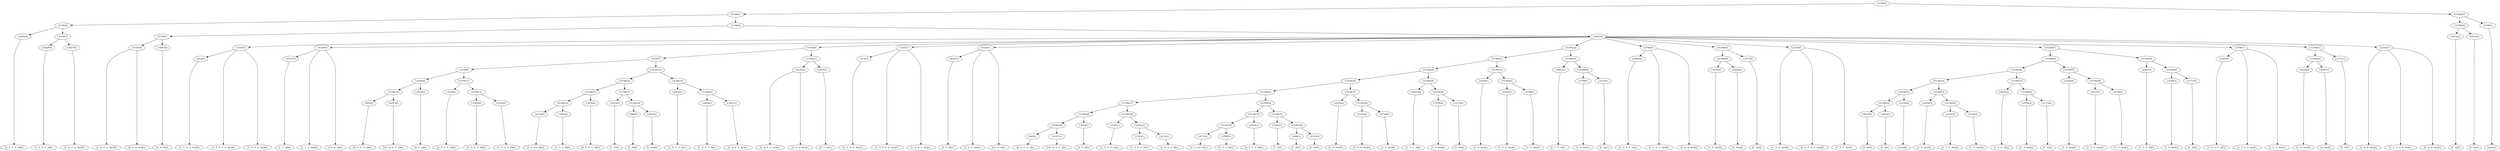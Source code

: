 digraph sample{
"L2052(0)"->"[C  E  F  G  A](0)"
"L2929(0)"->"[C  D  E  F  A](0)"
"L3927(0)"->"[C  D  F  A  Ais](0)"
"L5158(3)"->"L2929(0)"
"L5158(3)"->"L3927(0)"
"L5158(2)"->"L2052(0)"
"L5158(2)"->"L5158(3)"
"L4195(0)"->"[C  D  F  G  Ais](0)"
"L4195(0)"->"[D  F  G  Ais](0)"
"L3447(0)"->"[D  F  G](0)"
"L5158(5)"->"L4195(0)"
"L5158(5)"->"L3447(0)"
"L812(0)"->"[C  E  G  A  Ais](0)"
"L3187(0)"->"[C  D  E  F  G  Ais](0)"
"L3187(0)"->"[C  D  E  F  Ais](0)"
"L3187(0)"->"L812(0)"
"L4327(0)"->"[C  F  A](0)"
"L4329(0)"->"[C  F  A  Ais](0)"
"L4329(0)"->"L4327(0)"
"L4329(0)"->"[Cis  F  A](0)"
"L995(0)"->"[D  E  F  G  A](0)"
"L4147(0)"->"[Cis  D  E  F  A](0)"
"L5158(10)"->"L995(0)"
"L5158(10)"->"L4147(0)"
"L3018(0)"->"[D  F  A](0)"
"L5158(9)"->"L5158(10)"
"L5158(9)"->"L3018(0)"
"L4185(0)"->"[C  D  E  F  G](0)"
"L3393(0)"->"[C  D  E  G  B](0)"
"L3233(0)"->"[C  E  G  A  B](0)"
"L5158(12)"->"L3393(0)"
"L5158(12)"->"L3233(0)"
"L5158(11)"->"L4185(0)"
"L5158(11)"->"L5158(12)"
"L5158(8)"->"L5158(9)"
"L5158(8)"->"L5158(11)"
"L4179(0)"->"[F  G  Gis  B](0)"
"L3585(0)"->"[F  G  A  B](0)"
"L5158(16)"->"L4179(0)"
"L5158(16)"->"L3585(0)"
"L3934(0)"->"[D  E  F  G  B](0)"
"L5158(15)"->"L5158(16)"
"L5158(15)"->"L3934(0)"
"L3023(0)"->"[C  E](0)"
"L989(0)"->"[C  B](0)"
"L2427(0)"->"[G  Ais](0)"
"L5158(18)"->"L989(0)"
"L5158(18)"->"L2427(0)"
"L5158(17)"->"L3023(0)"
"L5158(17)"->"L5158(18)"
"L5158(14)"->"L5158(15)"
"L5158(14)"->"L5158(17)"
"L2052(1)"->"[C  E  F  G  A](1)"
"L2929(1)"->"[C  D  E  F  A](1)"
"L3927(1)"->"[C  D  F  A  Ais](1)"
"L5158(20)"->"L2929(1)"
"L5158(20)"->"L3927(1)"
"L5158(19)"->"L2052(1)"
"L5158(19)"->"L5158(20)"
"L5158(13)"->"L5158(14)"
"L5158(13)"->"L5158(19)"
"L5158(7)"->"L5158(8)"
"L5158(7)"->"L5158(13)"
"L4195(1)"->"[C  D  F  G  Ais](1)"
"L4195(1)"->"[D  F  G  Ais](1)"
"L3447(1)"->"[D  F  G](1)"
"L5158(21)"->"L4195(1)"
"L5158(21)"->"L3447(1)"
"L5158(6)"->"L5158(7)"
"L5158(6)"->"L5158(21)"
"L812(1)"->"[C  E  G  A  Ais](1)"
"L3187(1)"->"[C  D  E  F  G  Ais](1)"
"L3187(1)"->"[C  D  E  F  Ais](1)"
"L3187(1)"->"L812(1)"
"L4327(1)"->"[C  F  A](1)"
"L4329(1)"->"[C  F  A  Ais](1)"
"L4329(1)"->"L4327(1)"
"L4329(1)"->"[Cis  F  A](1)"
"L995(1)"->"[D  E  F  G  A](1)"
"L4147(1)"->"[Cis  D  E  F  A](1)"
"L5158(29)"->"L995(1)"
"L5158(29)"->"L4147(1)"
"L3018(1)"->"[D  F  A](1)"
"L5158(28)"->"L5158(29)"
"L5158(28)"->"L3018(1)"
"L4185(1)"->"[C  D  E  F  G](1)"
"L3393(1)"->"[C  D  E  G  B](1)"
"L3233(1)"->"[C  E  G  A  B](1)"
"L5158(31)"->"L3393(1)"
"L5158(31)"->"L3233(1)"
"L5158(30)"->"L4185(1)"
"L5158(30)"->"L5158(31)"
"L5158(27)"->"L5158(28)"
"L5158(27)"->"L5158(30)"
"L4179(1)"->"[F  G  Gis  B](1)"
"L3585(1)"->"[F  G  A  B](1)"
"L5158(34)"->"L4179(1)"
"L5158(34)"->"L3585(1)"
"L3934(1)"->"[D  E  F  G  B](1)"
"L5158(33)"->"L5158(34)"
"L5158(33)"->"L3934(1)"
"L3023(1)"->"[C  E](1)"
"L989(1)"->"[C  B](1)"
"L2133(0)"->"[C  D](0)"
"L5158(36)"->"L989(1)"
"L5158(36)"->"L2133(0)"
"L5158(35)"->"L3023(1)"
"L5158(35)"->"L5158(36)"
"L5158(32)"->"L5158(33)"
"L5158(32)"->"L5158(35)"
"L5158(26)"->"L5158(27)"
"L5158(26)"->"L5158(32)"
"L4254(0)"->"[C  D  Ais](0)"
"L4319(0)"->"[C  E  F  Ais](0)"
"L4738(0)"->"[C  G  Ais](0)"
"L5158(38)"->"L4319(0)"
"L5158(38)"->"L4738(0)"
"L5158(37)"->"L4254(0)"
"L5158(37)"->"L5158(38)"
"L5158(25)"->"L5158(26)"
"L5158(25)"->"L5158(37)"
"L4001(0)"->"[C  F  G  A](0)"
"L3708(0)"->"[C  A  Ais](0)"
"L3173(0)"->"[C  A](0)"
"L5158(40)"->"L3708(0)"
"L5158(40)"->"L3173(0)"
"L5158(39)"->"L4001(0)"
"L5158(39)"->"L5158(40)"
"L5158(24)"->"L5158(25)"
"L5158(24)"->"L5158(39)"
"L4254(1)"->"[C  D  Ais](1)"
"L4319(1)"->"[C  E  F  Ais](1)"
"L4738(1)"->"[C  G  Ais](1)"
"L5158(42)"->"L4319(1)"
"L5158(42)"->"L4738(1)"
"L5158(41)"->"L4254(1)"
"L5158(41)"->"L5158(42)"
"L5158(23)"->"L5158(24)"
"L5158(23)"->"L5158(41)"
"L4001(1)"->"[C  F  G  A](1)"
"L3708(1)"->"[C  A  Ais](1)"
"L3173(1)"->"[C  A](1)"
"L5158(44)"->"L3708(1)"
"L5158(44)"->"L3173(1)"
"L5158(43)"->"L4001(1)"
"L5158(43)"->"L5158(44)"
"L5158(22)"->"L5158(23)"
"L5158(22)"->"L5158(43)"
"L2929(2)"->"[C  D  E  F  A](2)"
"L2796(0)"->"[C  F  G  A  Ais](0)"
"L2796(0)"->"L2929(2)"
"L2796(0)"->"[F  G  A  Ais](0)"
"L4254(2)"->"[C  D  Ais](2)"
"L4483(0)"->"[A  Ais](0)"
"L5158(46)"->"L4254(2)"
"L5158(46)"->"L4483(0)"
"L3371(0)"->"[F  G](0)"
"L5158(45)"->"L5158(46)"
"L5158(45)"->"L3371(0)"
"L2318(0)"->"[C  D  E  Ais](0)"
"L2318(0)"->"[C  E  F  G  A  Ais](0)"
"L2318(0)"->"[C  D  E  Ais](1)"
"L4616(0)"->"[F  A](0)"
"L4616(1)"->"[F  A](1)"
"L5158(52)"->"L4616(0)"
"L5158(52)"->"L4616(1)"
"L3158(0)"->"[rest](0)"
"L5158(51)"->"L5158(52)"
"L5158(51)"->"L3158(0)"
"L4254(3)"->"[C  D  Ais](3)"
"L4319(2)"->"[C  E  F  Ais](2)"
"L4738(2)"->"[C  G  Ais](2)"
"L5158(54)"->"L4319(2)"
"L5158(54)"->"L4738(2)"
"L5158(53)"->"L4254(3)"
"L5158(53)"->"L5158(54)"
"L5158(50)"->"L5158(51)"
"L5158(50)"->"L5158(53)"
"L4001(2)"->"[C  F  G  A](2)"
"L3708(2)"->"[C  A  Ais](2)"
"L3173(2)"->"[C  A](2)"
"L5158(56)"->"L3708(2)"
"L5158(56)"->"L3173(2)"
"L5158(55)"->"L4001(2)"
"L5158(55)"->"L5158(56)"
"L5158(49)"->"L5158(50)"
"L5158(49)"->"L5158(55)"
"L4254(4)"->"[C  D  Ais](4)"
"L4319(3)"->"[C  E  F  Ais](3)"
"L4738(3)"->"[C  G  Ais](3)"
"L5158(58)"->"L4319(3)"
"L5158(58)"->"L4738(3)"
"L5158(57)"->"L4254(4)"
"L5158(57)"->"L5158(58)"
"L5158(48)"->"L5158(49)"
"L5158(48)"->"L5158(57)"
"L4001(3)"->"[C  F  G  A](3)"
"L3708(3)"->"[C  A  Ais](3)"
"L3173(3)"->"[C  A](3)"
"L5158(60)"->"L3708(3)"
"L5158(60)"->"L3173(3)"
"L5158(59)"->"L4001(3)"
"L5158(59)"->"L5158(60)"
"L5158(47)"->"L5158(48)"
"L5158(47)"->"L5158(59)"
"L2929(3)"->"[C  D  E  F  A](3)"
"L2796(1)"->"[C  F  G  A  Ais](1)"
"L2796(1)"->"L2929(3)"
"L2796(1)"->"[F  G  A  Ais](1)"
"L4254(5)"->"[C  D  Ais](5)"
"L4483(1)"->"[A  Ais](1)"
"L5158(62)"->"L4254(5)"
"L5158(62)"->"L4483(1)"
"L3371(1)"->"[F  G](1)"
"L5158(61)"->"L5158(62)"
"L5158(61)"->"L3371(1)"
"L2318(1)"->"[C  D  E  Ais](2)"
"L2318(1)"->"[C  E  F  G  A  Ais](1)"
"L2318(1)"->"[C  D  E  Ais](3)"
"L4853(0)"->"L3187(0)"
"L4853(0)"->"L4329(0)"
"L4853(0)"->"L5158(6)"
"L4853(0)"->"L3187(1)"
"L4853(0)"->"L4329(1)"
"L4853(0)"->"L5158(22)"
"L4853(0)"->"L2796(0)"
"L4853(0)"->"L5158(45)"
"L4853(0)"->"L2318(0)"
"L4853(0)"->"L5158(47)"
"L4853(0)"->"L2796(1)"
"L4853(0)"->"L5158(61)"
"L4853(0)"->"L2318(1)"
"L5158(4)"->"L5158(5)"
"L5158(4)"->"L4853(0)"
"L5158(1)"->"L5158(2)"
"L5158(1)"->"L5158(4)"
"L4616(2)"->"[F  A](2)"
"L4616(3)"->"[F  A](3)"
"L5158(64)"->"L4616(2)"
"L5158(64)"->"L4616(3)"
"L3158(1)"->"[rest](1)"
"L5158(63)"->"L5158(64)"
"L5158(63)"->"L3158(1)"
"L5158(0)"->"L5158(1)"
"L5158(0)"->"L5158(63)"
{rank = min; "L5158(0)"}
{rank = same; "L5158(1)"; "L5158(63)";}
{rank = same; "L5158(2)"; "L5158(4)"; "L5158(64)"; "L3158(1)";}
{rank = same; "L2052(0)"; "L5158(3)"; "L5158(5)"; "L4853(0)"; "L4616(2)"; "L4616(3)";}
{rank = same; "L2929(0)"; "L3927(0)"; "L4195(0)"; "L3447(0)"; "L3187(0)"; "L4329(0)"; "L5158(6)"; "L3187(1)"; "L4329(1)"; "L5158(22)"; "L2796(0)"; "L5158(45)"; "L2318(0)"; "L5158(47)"; "L2796(1)"; "L5158(61)"; "L2318(1)";}
{rank = same; "L812(0)"; "L4327(0)"; "L5158(7)"; "L5158(21)"; "L812(1)"; "L4327(1)"; "L5158(23)"; "L5158(43)"; "L2929(2)"; "L5158(46)"; "L3371(0)"; "L5158(48)"; "L5158(59)"; "L2929(3)"; "L5158(62)"; "L3371(1)";}
{rank = same; "L5158(8)"; "L5158(13)"; "L4195(1)"; "L3447(1)"; "L5158(24)"; "L5158(41)"; "L4001(1)"; "L5158(44)"; "L4254(2)"; "L4483(0)"; "L5158(49)"; "L5158(57)"; "L4001(3)"; "L5158(60)"; "L4254(5)"; "L4483(1)";}
{rank = same; "L5158(9)"; "L5158(11)"; "L5158(14)"; "L5158(19)"; "L5158(25)"; "L5158(39)"; "L4254(1)"; "L5158(42)"; "L3708(1)"; "L3173(1)"; "L5158(50)"; "L5158(55)"; "L4254(4)"; "L5158(58)"; "L3708(3)"; "L3173(3)";}
{rank = same; "L5158(10)"; "L3018(0)"; "L4185(0)"; "L5158(12)"; "L5158(15)"; "L5158(17)"; "L2052(1)"; "L5158(20)"; "L5158(26)"; "L5158(37)"; "L4001(0)"; "L5158(40)"; "L4319(1)"; "L4738(1)"; "L5158(51)"; "L5158(53)"; "L4001(2)"; "L5158(56)"; "L4319(3)"; "L4738(3)";}
{rank = same; "L995(0)"; "L4147(0)"; "L3393(0)"; "L3233(0)"; "L5158(16)"; "L3934(0)"; "L3023(0)"; "L5158(18)"; "L2929(1)"; "L3927(1)"; "L5158(27)"; "L5158(32)"; "L4254(0)"; "L5158(38)"; "L3708(0)"; "L3173(0)"; "L5158(52)"; "L3158(0)"; "L4254(3)"; "L5158(54)"; "L3708(2)"; "L3173(2)";}
{rank = same; "L4179(0)"; "L3585(0)"; "L989(0)"; "L2427(0)"; "L5158(28)"; "L5158(30)"; "L5158(33)"; "L5158(35)"; "L4319(0)"; "L4738(0)"; "L4616(0)"; "L4616(1)"; "L4319(2)"; "L4738(2)";}
{rank = same; "L5158(29)"; "L3018(1)"; "L4185(1)"; "L5158(31)"; "L5158(34)"; "L3934(1)"; "L3023(1)"; "L5158(36)";}
{rank = same; "L995(1)"; "L4147(1)"; "L3393(1)"; "L3233(1)"; "L4179(1)"; "L3585(1)"; "L989(1)"; "L2133(0)";}
{rank = max; "[A  Ais](0)"; "[A  Ais](1)"; "[C  A  Ais](0)"; "[C  A  Ais](1)"; "[C  A  Ais](2)"; "[C  A  Ais](3)"; "[C  A](0)"; "[C  A](1)"; "[C  A](2)"; "[C  A](3)"; "[C  B](0)"; "[C  B](1)"; "[C  D  Ais](0)"; "[C  D  Ais](1)"; "[C  D  Ais](2)"; "[C  D  Ais](3)"; "[C  D  Ais](4)"; "[C  D  Ais](5)"; "[C  D  E  Ais](0)"; "[C  D  E  Ais](1)"; "[C  D  E  Ais](2)"; "[C  D  E  Ais](3)"; "[C  D  E  F  A](0)"; "[C  D  E  F  A](1)"; "[C  D  E  F  A](2)"; "[C  D  E  F  A](3)"; "[C  D  E  F  Ais](0)"; "[C  D  E  F  Ais](1)"; "[C  D  E  F  G  Ais](0)"; "[C  D  E  F  G  Ais](1)"; "[C  D  E  F  G](0)"; "[C  D  E  F  G](1)"; "[C  D  E  G  B](0)"; "[C  D  E  G  B](1)"; "[C  D  F  A  Ais](0)"; "[C  D  F  A  Ais](1)"; "[C  D  F  G  Ais](0)"; "[C  D  F  G  Ais](1)"; "[C  D](0)"; "[C  E  F  Ais](0)"; "[C  E  F  Ais](1)"; "[C  E  F  Ais](2)"; "[C  E  F  Ais](3)"; "[C  E  F  G  A  Ais](0)"; "[C  E  F  G  A  Ais](1)"; "[C  E  F  G  A](0)"; "[C  E  F  G  A](1)"; "[C  E  G  A  Ais](0)"; "[C  E  G  A  Ais](1)"; "[C  E  G  A  B](0)"; "[C  E  G  A  B](1)"; "[C  E](0)"; "[C  E](1)"; "[C  F  A  Ais](0)"; "[C  F  A  Ais](1)"; "[C  F  A](0)"; "[C  F  A](1)"; "[C  F  G  A  Ais](0)"; "[C  F  G  A  Ais](1)"; "[C  F  G  A](0)"; "[C  F  G  A](1)"; "[C  F  G  A](2)"; "[C  F  G  A](3)"; "[C  G  Ais](0)"; "[C  G  Ais](1)"; "[C  G  Ais](2)"; "[C  G  Ais](3)"; "[Cis  D  E  F  A](0)"; "[Cis  D  E  F  A](1)"; "[Cis  F  A](0)"; "[Cis  F  A](1)"; "[D  E  F  G  A](0)"; "[D  E  F  G  A](1)"; "[D  E  F  G  B](0)"; "[D  E  F  G  B](1)"; "[D  F  A](0)"; "[D  F  A](1)"; "[D  F  G  Ais](0)"; "[D  F  G  Ais](1)"; "[D  F  G](0)"; "[D  F  G](1)"; "[F  A](0)"; "[F  A](1)"; "[F  A](2)"; "[F  A](3)"; "[F  G  A  Ais](0)"; "[F  G  A  Ais](1)"; "[F  G  A  B](0)"; "[F  G  A  B](1)"; "[F  G  Gis  B](0)"; "[F  G  Gis  B](1)"; "[F  G](0)"; "[F  G](1)"; "[G  Ais](0)"; "[rest](0)"; "[rest](1)";}
}